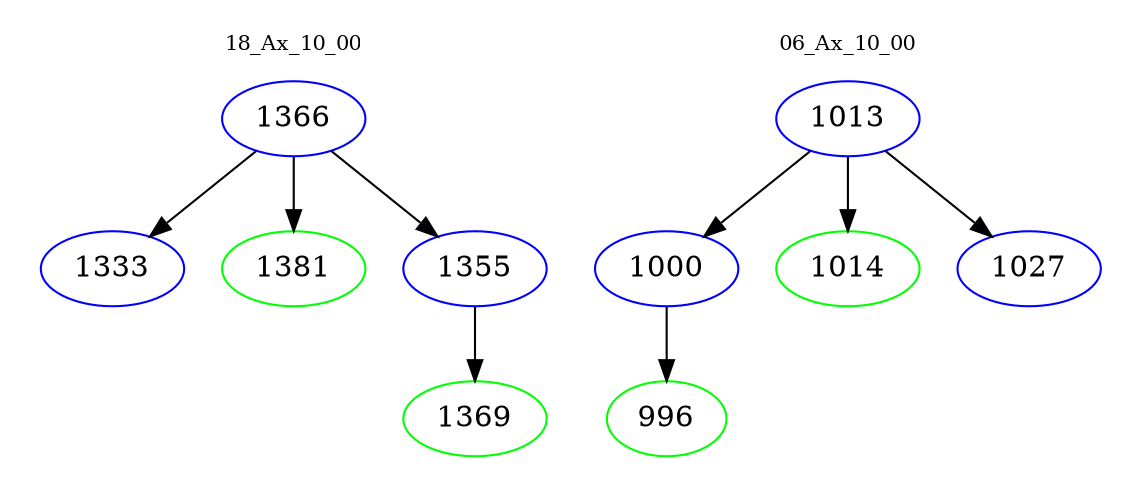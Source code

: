 digraph{
subgraph cluster_0 {
color = white
label = "18_Ax_10_00";
fontsize=10;
T0_1366 [label="1366", color="blue"]
T0_1366 -> T0_1333 [color="black"]
T0_1333 [label="1333", color="blue"]
T0_1366 -> T0_1381 [color="black"]
T0_1381 [label="1381", color="green"]
T0_1366 -> T0_1355 [color="black"]
T0_1355 [label="1355", color="blue"]
T0_1355 -> T0_1369 [color="black"]
T0_1369 [label="1369", color="green"]
}
subgraph cluster_1 {
color = white
label = "06_Ax_10_00";
fontsize=10;
T1_1013 [label="1013", color="blue"]
T1_1013 -> T1_1000 [color="black"]
T1_1000 [label="1000", color="blue"]
T1_1000 -> T1_996 [color="black"]
T1_996 [label="996", color="green"]
T1_1013 -> T1_1014 [color="black"]
T1_1014 [label="1014", color="green"]
T1_1013 -> T1_1027 [color="black"]
T1_1027 [label="1027", color="blue"]
}
}

